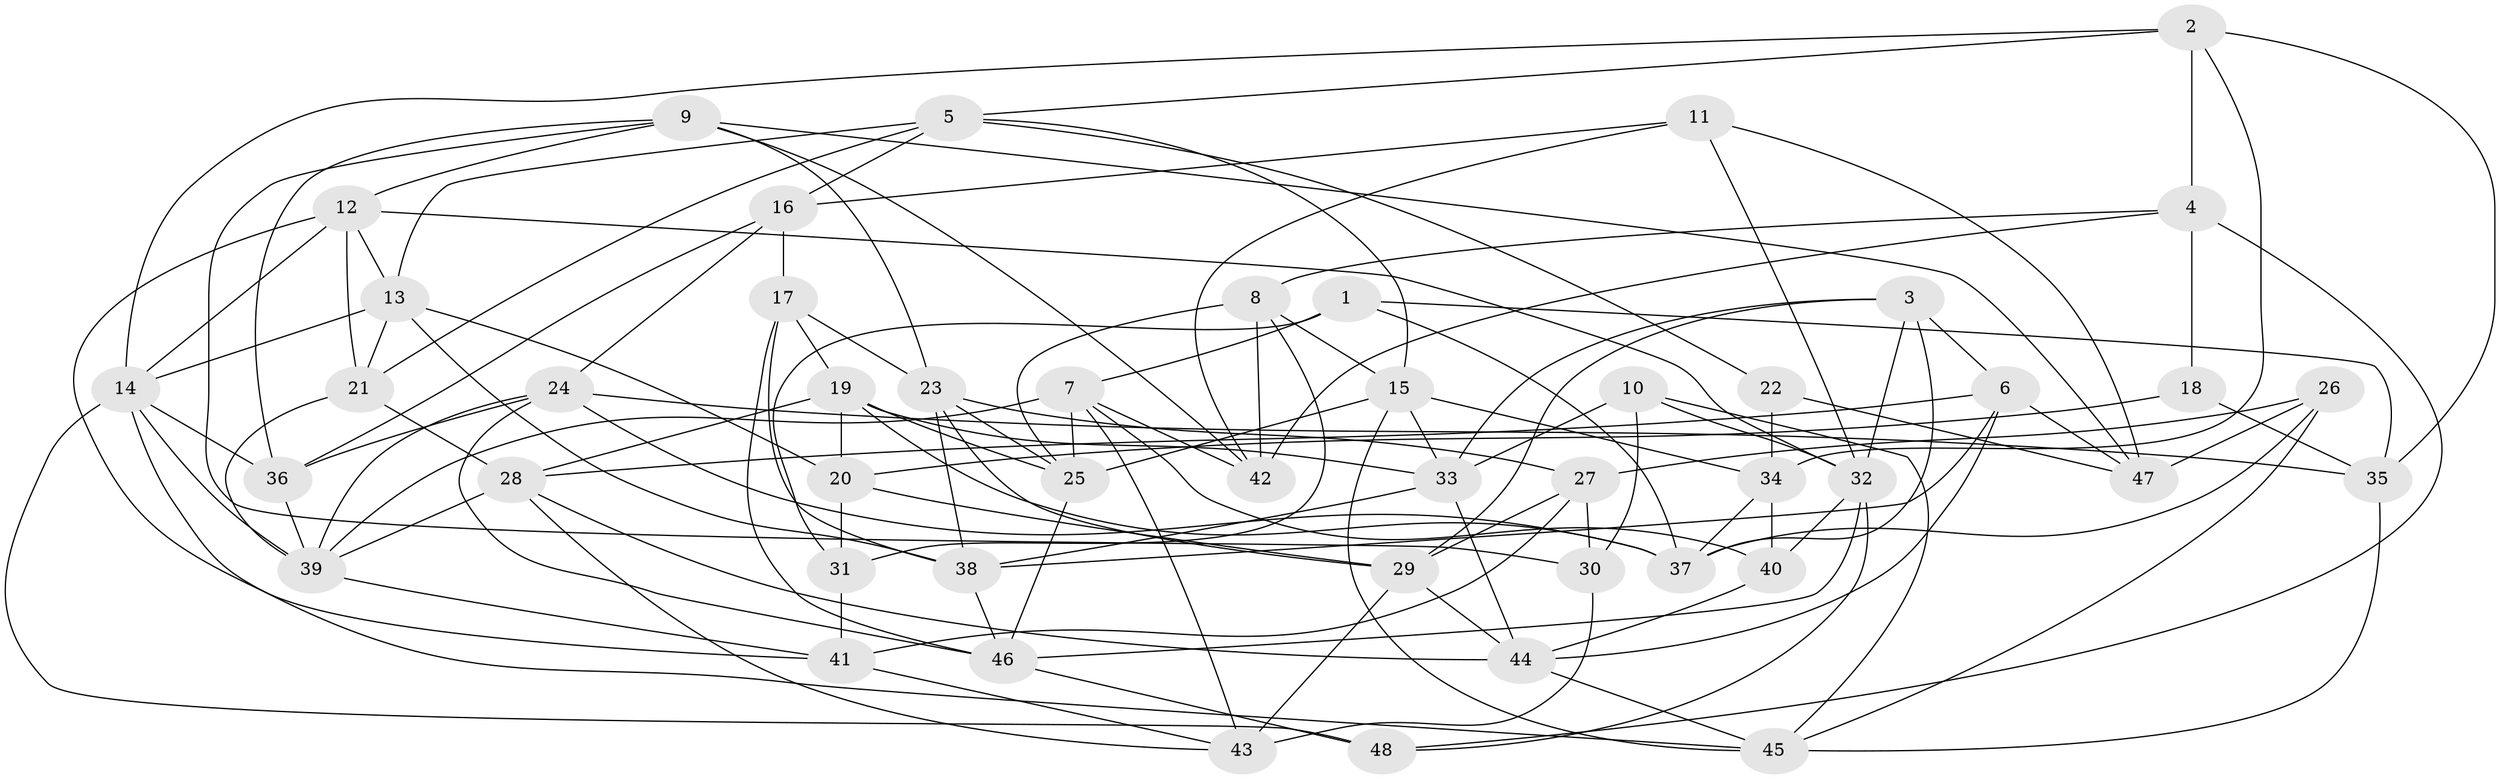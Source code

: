 // original degree distribution, {4: 1.0}
// Generated by graph-tools (version 1.1) at 2025/03/03/09/25 03:03:10]
// undirected, 48 vertices, 126 edges
graph export_dot {
graph [start="1"]
  node [color=gray90,style=filled];
  1;
  2;
  3;
  4;
  5;
  6;
  7;
  8;
  9;
  10;
  11;
  12;
  13;
  14;
  15;
  16;
  17;
  18;
  19;
  20;
  21;
  22;
  23;
  24;
  25;
  26;
  27;
  28;
  29;
  30;
  31;
  32;
  33;
  34;
  35;
  36;
  37;
  38;
  39;
  40;
  41;
  42;
  43;
  44;
  45;
  46;
  47;
  48;
  1 -- 7 [weight=1.0];
  1 -- 31 [weight=1.0];
  1 -- 35 [weight=1.0];
  1 -- 37 [weight=1.0];
  2 -- 4 [weight=2.0];
  2 -- 5 [weight=1.0];
  2 -- 14 [weight=1.0];
  2 -- 34 [weight=1.0];
  2 -- 35 [weight=1.0];
  3 -- 6 [weight=1.0];
  3 -- 29 [weight=1.0];
  3 -- 32 [weight=2.0];
  3 -- 33 [weight=1.0];
  3 -- 37 [weight=1.0];
  4 -- 8 [weight=1.0];
  4 -- 18 [weight=1.0];
  4 -- 42 [weight=1.0];
  4 -- 48 [weight=1.0];
  5 -- 13 [weight=1.0];
  5 -- 15 [weight=1.0];
  5 -- 16 [weight=1.0];
  5 -- 21 [weight=1.0];
  5 -- 22 [weight=1.0];
  6 -- 28 [weight=1.0];
  6 -- 38 [weight=1.0];
  6 -- 44 [weight=1.0];
  6 -- 47 [weight=2.0];
  7 -- 25 [weight=1.0];
  7 -- 39 [weight=1.0];
  7 -- 40 [weight=1.0];
  7 -- 42 [weight=1.0];
  7 -- 43 [weight=1.0];
  8 -- 15 [weight=1.0];
  8 -- 25 [weight=1.0];
  8 -- 31 [weight=1.0];
  8 -- 42 [weight=2.0];
  9 -- 12 [weight=1.0];
  9 -- 23 [weight=1.0];
  9 -- 30 [weight=1.0];
  9 -- 36 [weight=1.0];
  9 -- 42 [weight=1.0];
  9 -- 47 [weight=1.0];
  10 -- 30 [weight=1.0];
  10 -- 32 [weight=1.0];
  10 -- 33 [weight=1.0];
  10 -- 45 [weight=1.0];
  11 -- 16 [weight=1.0];
  11 -- 32 [weight=1.0];
  11 -- 42 [weight=1.0];
  11 -- 47 [weight=1.0];
  12 -- 13 [weight=1.0];
  12 -- 14 [weight=1.0];
  12 -- 21 [weight=1.0];
  12 -- 32 [weight=1.0];
  12 -- 41 [weight=1.0];
  13 -- 14 [weight=1.0];
  13 -- 20 [weight=1.0];
  13 -- 21 [weight=1.0];
  13 -- 38 [weight=1.0];
  14 -- 36 [weight=2.0];
  14 -- 39 [weight=1.0];
  14 -- 45 [weight=1.0];
  14 -- 48 [weight=1.0];
  15 -- 25 [weight=1.0];
  15 -- 33 [weight=1.0];
  15 -- 34 [weight=1.0];
  15 -- 45 [weight=1.0];
  16 -- 17 [weight=2.0];
  16 -- 24 [weight=1.0];
  16 -- 36 [weight=1.0];
  17 -- 19 [weight=1.0];
  17 -- 23 [weight=1.0];
  17 -- 38 [weight=1.0];
  17 -- 46 [weight=1.0];
  18 -- 20 [weight=1.0];
  18 -- 35 [weight=2.0];
  19 -- 20 [weight=1.0];
  19 -- 25 [weight=1.0];
  19 -- 28 [weight=1.0];
  19 -- 33 [weight=1.0];
  19 -- 37 [weight=1.0];
  20 -- 29 [weight=1.0];
  20 -- 31 [weight=2.0];
  21 -- 28 [weight=1.0];
  21 -- 39 [weight=2.0];
  22 -- 34 [weight=2.0];
  22 -- 47 [weight=3.0];
  23 -- 25 [weight=1.0];
  23 -- 27 [weight=1.0];
  23 -- 29 [weight=1.0];
  23 -- 38 [weight=1.0];
  24 -- 35 [weight=1.0];
  24 -- 36 [weight=1.0];
  24 -- 37 [weight=1.0];
  24 -- 39 [weight=1.0];
  24 -- 46 [weight=1.0];
  25 -- 46 [weight=1.0];
  26 -- 27 [weight=1.0];
  26 -- 37 [weight=1.0];
  26 -- 45 [weight=1.0];
  26 -- 47 [weight=1.0];
  27 -- 29 [weight=1.0];
  27 -- 30 [weight=2.0];
  27 -- 41 [weight=1.0];
  28 -- 39 [weight=1.0];
  28 -- 43 [weight=1.0];
  28 -- 44 [weight=1.0];
  29 -- 43 [weight=1.0];
  29 -- 44 [weight=1.0];
  30 -- 43 [weight=2.0];
  31 -- 41 [weight=2.0];
  32 -- 40 [weight=1.0];
  32 -- 46 [weight=1.0];
  32 -- 48 [weight=1.0];
  33 -- 38 [weight=1.0];
  33 -- 44 [weight=1.0];
  34 -- 37 [weight=1.0];
  34 -- 40 [weight=1.0];
  35 -- 45 [weight=1.0];
  36 -- 39 [weight=1.0];
  38 -- 46 [weight=1.0];
  39 -- 41 [weight=1.0];
  40 -- 44 [weight=1.0];
  41 -- 43 [weight=1.0];
  44 -- 45 [weight=1.0];
  46 -- 48 [weight=1.0];
}
